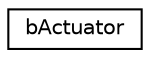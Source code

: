 digraph G
{
  edge [fontname="Helvetica",fontsize="10",labelfontname="Helvetica",labelfontsize="10"];
  node [fontname="Helvetica",fontsize="10",shape=record];
  rankdir=LR;
  Node1 [label="bActuator",height=0.2,width=0.4,color="black", fillcolor="white", style="filled",URL="$d0/d4a/structbActuator.html"];
}
